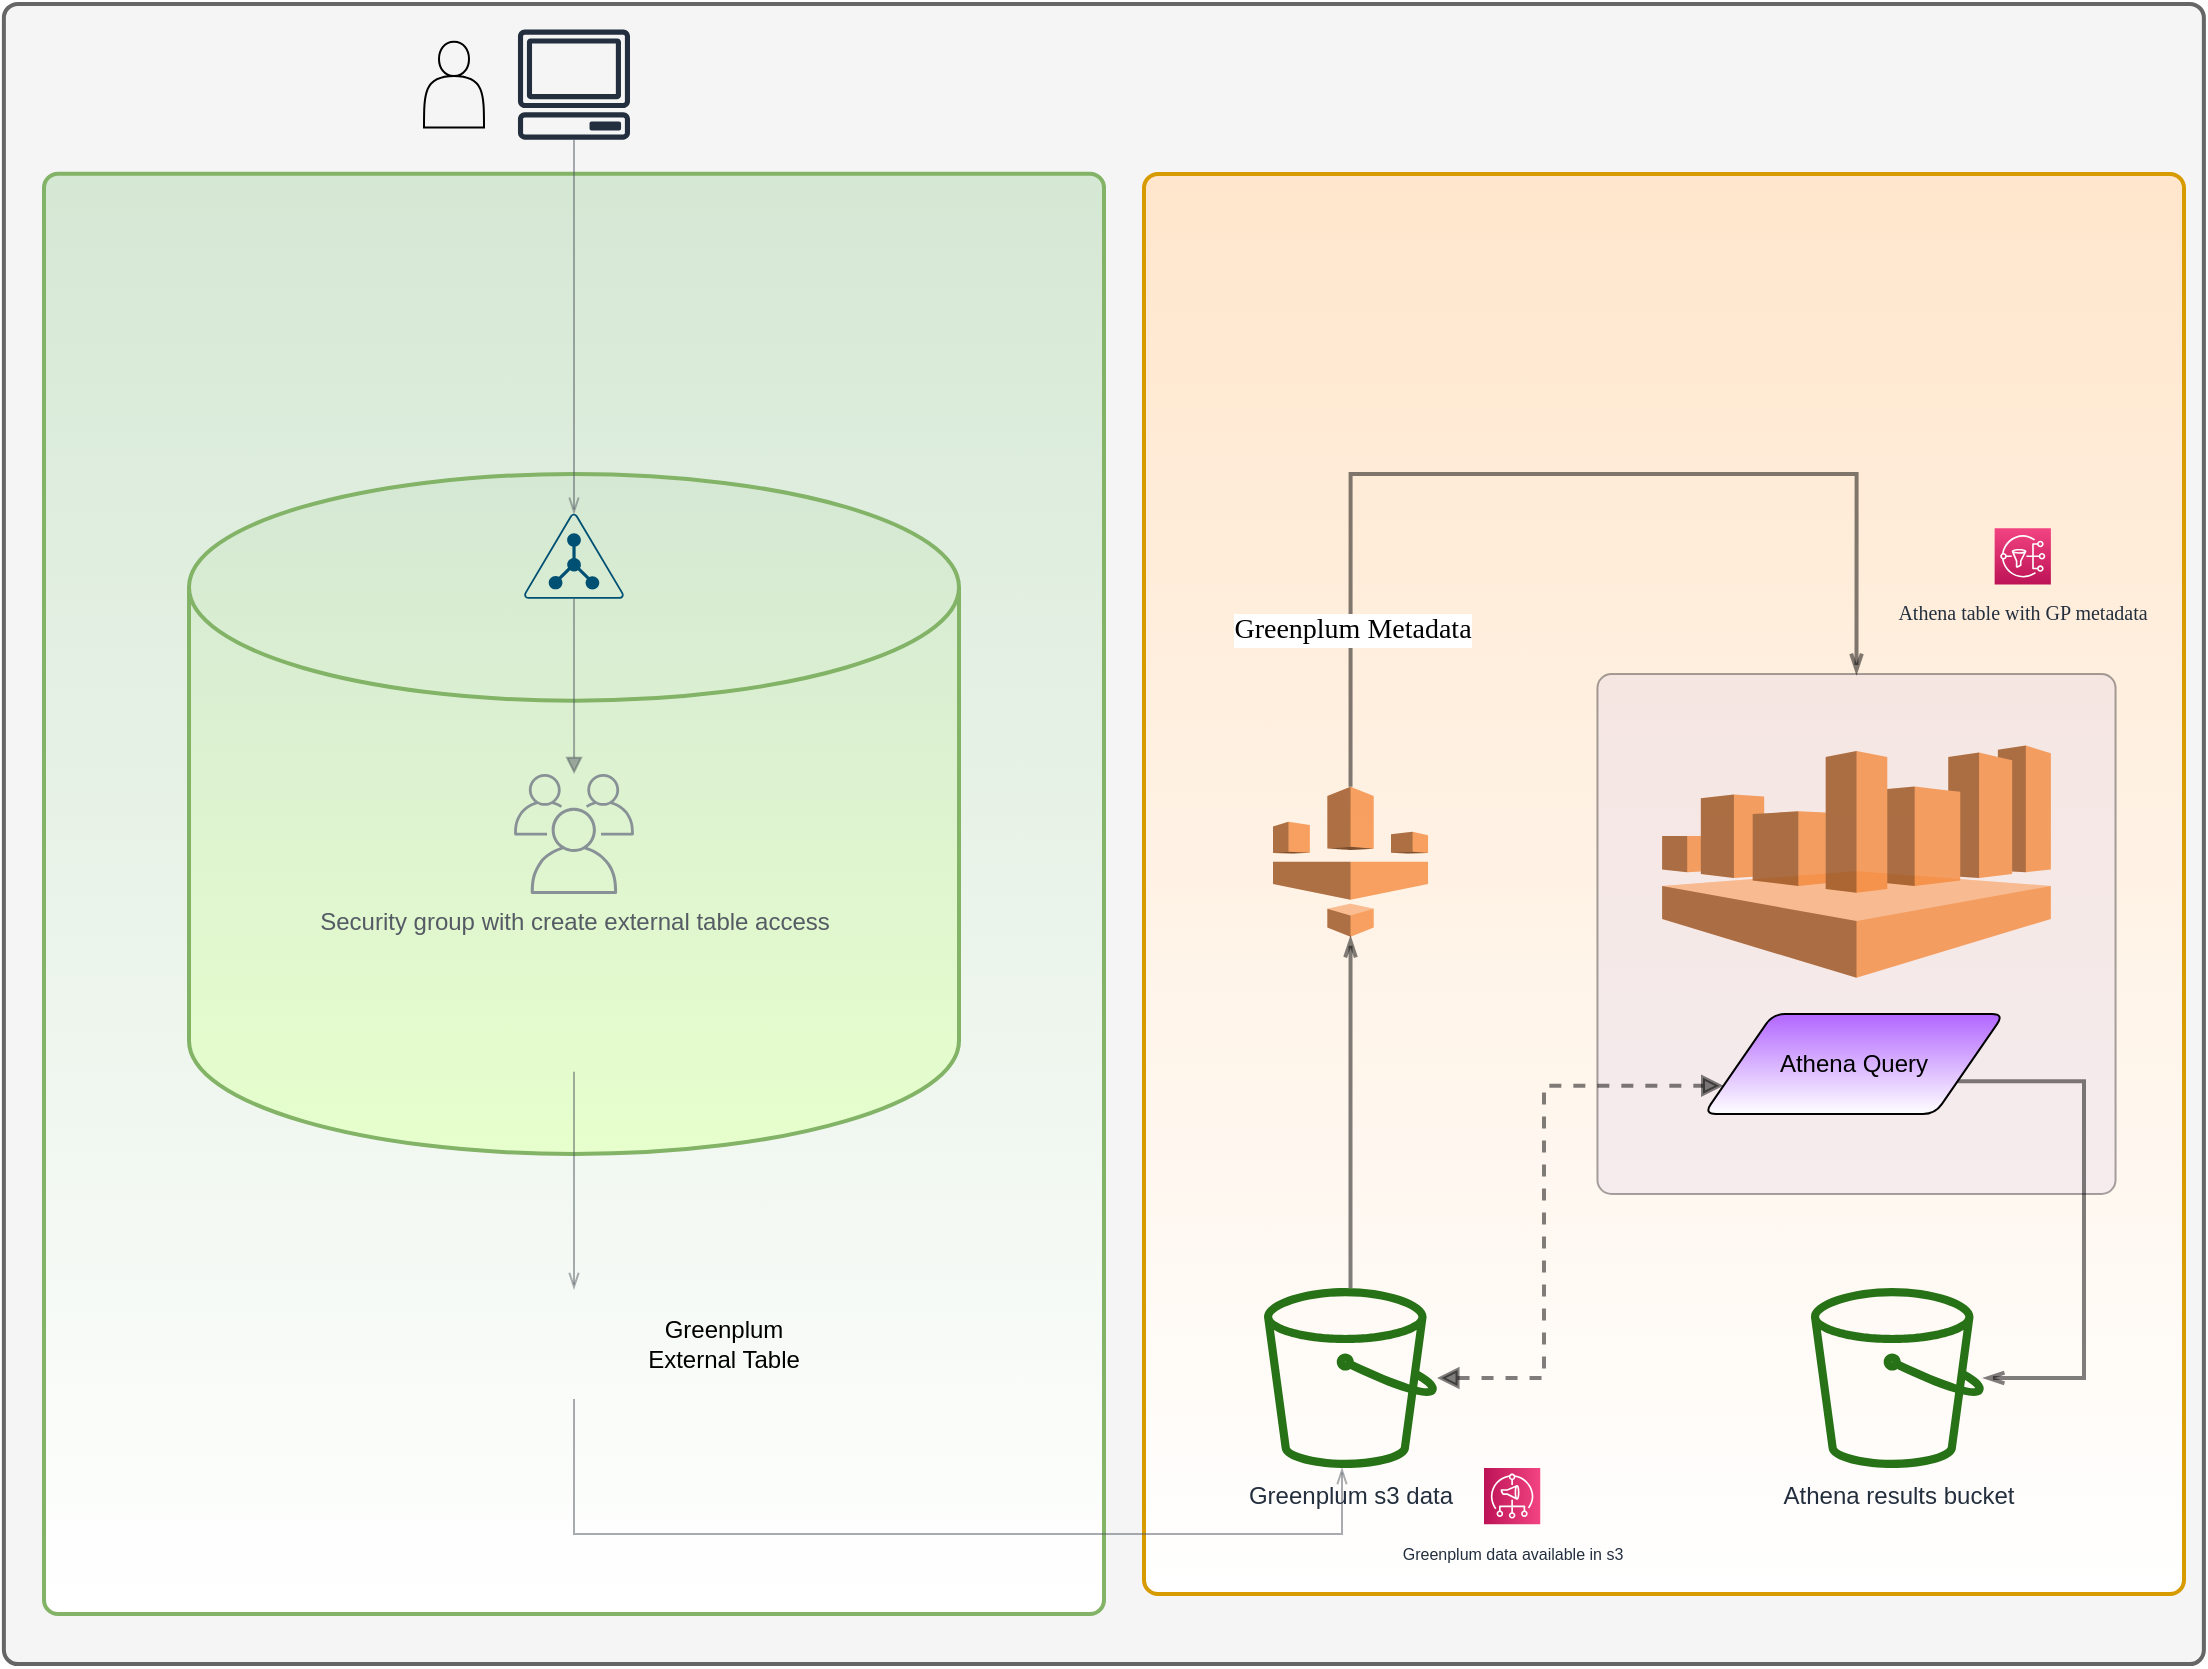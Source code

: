 <mxfile version="12.4.9" type="github">
  <diagram id="5Hu7Rquyqc3oWw3ipiqS" name="Page-1">
    <mxGraphModel dx="3622" dy="7562" grid="1" gridSize="10" guides="1" tooltips="1" connect="1" arrows="1" fold="1" page="1" pageScale="1" pageWidth="1100" pageHeight="850" math="0" shadow="0">
      <root>
        <mxCell id="0"/>
        <mxCell id="1" parent="0"/>
        <mxCell id="pfumcLfzdJ8hB6SPmto9-122" value="" style="rounded=1;whiteSpace=wrap;html=1;absoluteArcSize=1;arcSize=14;strokeWidth=2;labelBackgroundColor=none;fontSize=12;fillColor=#f5f5f5;strokeColor=#666666;fontColor=#333333;gradientColor=none;gradientDirection=east;" vertex="1" parent="1">
          <mxGeometry x="-1100.06" y="-6795.06" width="1100" height="830.12" as="geometry"/>
        </mxCell>
        <mxCell id="pfumcLfzdJ8hB6SPmto9-97" value="" style="rounded=1;whiteSpace=wrap;html=1;absoluteArcSize=1;arcSize=14;strokeWidth=2;labelBackgroundColor=none;fillColor=#ffe6cc;fontSize=12;strokeColor=#d79b00;gradientColor=#ffffff;" vertex="1" parent="1">
          <mxGeometry x="-530" y="-6710" width="520" height="710" as="geometry"/>
        </mxCell>
        <mxCell id="pfumcLfzdJ8hB6SPmto9-176" value="" style="rounded=1;whiteSpace=wrap;html=1;absoluteArcSize=1;arcSize=14;strokeWidth=1;labelBackgroundColor=none;fillColor=#e1d5e7;fontSize=12;opacity=35;strokeColor=#000000;" vertex="1" parent="1">
          <mxGeometry x="-303.28" y="-6460" width="259.06" height="260" as="geometry"/>
        </mxCell>
        <mxCell id="pfumcLfzdJ8hB6SPmto9-98" value="" style="rounded=1;whiteSpace=wrap;html=1;absoluteArcSize=1;arcSize=14;strokeWidth=2;labelBackgroundColor=none;fillColor=#d5e8d4;fontSize=12;strokeColor=#82b366;gradientColor=#ffffff;" vertex="1" parent="1">
          <mxGeometry x="-1080" y="-6710.12" width="530" height="720.12" as="geometry"/>
        </mxCell>
        <mxCell id="tzoMgsybaCTW6t5TssvO-33" value="" style="strokeWidth=2;html=1;shape=mxgraph.flowchart.database;whiteSpace=wrap;fillColor=#d5e8d4;strokeColor=#82b366;gradientColor=#E6FFCC;" parent="1" vertex="1">
          <mxGeometry x="-1007.5" y="-6560" width="385" height="340" as="geometry"/>
        </mxCell>
        <mxCell id="SyCFYfF8Eu6jpnVWFIkm-112" value="" style="outlineConnect=0;dashed=0;verticalLabelPosition=bottom;verticalAlign=top;align=center;html=1;shape=mxgraph.aws3.athena;fillColor=#F58534;gradientColor=none;labelBackgroundColor=#FFE6CC;strokeColor=#9933FF;strokeWidth=2;fontSize=16;opacity=75;" parent="1" vertex="1">
          <mxGeometry x="-270.94" y="-6424.19" width="194.38" height="116.12" as="geometry"/>
        </mxCell>
        <mxCell id="pfumcLfzdJ8hB6SPmto9-83" value="Security group with create external table access&lt;br&gt;" style="outlineConnect=0;gradientColor=none;fontColor=#545B64;strokeColor=none;fillColor=#879196;dashed=0;verticalLabelPosition=bottom;verticalAlign=top;align=center;html=1;fontSize=12;fontStyle=0;aspect=fixed;shape=mxgraph.aws4.illustration_users;pointerEvents=1;labelBackgroundColor=none;" vertex="1" parent="1">
          <mxGeometry x="-845" y="-6410" width="60" height="60" as="geometry"/>
        </mxCell>
        <mxCell id="pfumcLfzdJ8hB6SPmto9-86" value="" style="shape=image;html=1;verticalAlign=top;verticalLabelPosition=bottom;labelBackgroundColor=#ffffff;imageAspect=0;aspect=fixed;image=https://cdn2.iconfinder.com/data/icons/freecns-cumulus/16/519904-098_Spreadsheet-128.png" vertex="1" parent="1">
          <mxGeometry x="-842.5" y="-6316.12" width="55" height="55" as="geometry"/>
        </mxCell>
        <mxCell id="pfumcLfzdJ8hB6SPmto9-87" value="" style="outlineConnect=0;fontColor=#232F3E;gradientColor=none;fillColor=#232F3E;strokeColor=none;dashed=0;verticalLabelPosition=bottom;verticalAlign=top;align=center;html=1;fontSize=12;fontStyle=0;aspect=fixed;pointerEvents=1;shape=mxgraph.aws4.client;labelBackgroundColor=none;" vertex="1" parent="1">
          <mxGeometry x="-843.26" y="-6782.24" width="56.51" height="55.06" as="geometry"/>
        </mxCell>
        <mxCell id="pfumcLfzdJ8hB6SPmto9-88" value="" style="shape=actor;whiteSpace=wrap;html=1;labelBackgroundColor=none;strokeColor=#000000;strokeWidth=1;fillColor=none;gradientColor=#ffffff;fontSize=12;" vertex="1" parent="1">
          <mxGeometry x="-890" y="-6776.12" width="30" height="42.82" as="geometry"/>
        </mxCell>
        <mxCell id="pfumcLfzdJ8hB6SPmto9-89" value="" style="points=[[0.5,0,0],[0.765,0.48,0],[0.99,0.98,0],[0.5,1,0],[0.01,0.98,0],[0.235,0.48,0]];verticalLabelPosition=bottom;html=1;verticalAlign=top;aspect=fixed;align=center;pointerEvents=1;shape=mxgraph.cisco19.ldap;fillColor=#005073;strokeColor=none;labelBackgroundColor=none;fontSize=12;" vertex="1" parent="1">
          <mxGeometry x="-840" y="-6540.12" width="50" height="42.5" as="geometry"/>
        </mxCell>
        <mxCell id="pfumcLfzdJ8hB6SPmto9-92" value="" style="edgeStyle=orthogonalEdgeStyle;html=1;endArrow=openThin;elbow=vertical;startArrow=none;endFill=0;strokeColor=#545B64;rounded=0;fontSize=12;opacity=50;entryX=0.5;entryY=0;entryDx=0;entryDy=0;entryPerimeter=0;" edge="1" parent="1" source="pfumcLfzdJ8hB6SPmto9-87" target="pfumcLfzdJ8hB6SPmto9-89">
          <mxGeometry width="100" relative="1" as="geometry">
            <mxPoint x="-1070.59" y="-6010.12" as="sourcePoint"/>
            <mxPoint x="-970.59" y="-6010.12" as="targetPoint"/>
          </mxGeometry>
        </mxCell>
        <mxCell id="pfumcLfzdJ8hB6SPmto9-93" value="" style="edgeStyle=orthogonalEdgeStyle;html=1;endArrow=block;elbow=vertical;startArrow=none;endFill=1;strokeColor=#545B64;rounded=0;fontSize=12;opacity=50;exitX=0.5;exitY=1;exitDx=0;exitDy=0;exitPerimeter=0;" edge="1" parent="1" source="pfumcLfzdJ8hB6SPmto9-89" target="pfumcLfzdJ8hB6SPmto9-83">
          <mxGeometry width="100" relative="1" as="geometry">
            <mxPoint x="-1070.59" y="-6010.12" as="sourcePoint"/>
            <mxPoint x="-970.59" y="-6010.12" as="targetPoint"/>
          </mxGeometry>
        </mxCell>
        <mxCell id="pfumcLfzdJ8hB6SPmto9-99" value="" style="edgeStyle=orthogonalEdgeStyle;html=1;endArrow=none;elbow=vertical;startArrow=openThin;startFill=0;strokeColor=#545B64;rounded=0;fontSize=12;opacity=50;entryX=0.5;entryY=1;entryDx=0;entryDy=0;" edge="1" parent="1" source="pfumcLfzdJ8hB6SPmto9-144" target="pfumcLfzdJ8hB6SPmto9-124">
          <mxGeometry width="100" relative="1" as="geometry">
            <mxPoint x="-449" y="-6260" as="sourcePoint"/>
            <mxPoint x="-764.765" y="-6090.118" as="targetPoint"/>
            <Array as="points">
              <mxPoint x="-431" y="-6030"/>
              <mxPoint x="-815" y="-6030"/>
            </Array>
          </mxGeometry>
        </mxCell>
        <mxCell id="SyCFYfF8Eu6jpnVWFIkm-114" value="" style="outlineConnect=0;dashed=0;verticalLabelPosition=bottom;verticalAlign=top;align=center;html=1;shape=mxgraph.aws3.glue;fillColor=#F58534;gradientColor=none;labelBackgroundColor=#FFE6CC;strokeColor=#9933FF;strokeWidth=2;fontSize=16;opacity=75;" parent="1" vertex="1">
          <mxGeometry x="-465.49" y="-6403.68" width="77.52" height="75.11" as="geometry"/>
        </mxCell>
        <mxCell id="pfumcLfzdJ8hB6SPmto9-111" value="" style="edgeStyle=orthogonalEdgeStyle;html=1;endArrow=openThin;elbow=vertical;startArrow=none;endFill=0;strokeColor=#545B64;rounded=0;fontSize=12;opacity=50;exitX=0.5;exitY=1;exitDx=0;exitDy=0;entryX=0.5;entryY=0;entryDx=0;entryDy=0;" edge="1" parent="1" source="pfumcLfzdJ8hB6SPmto9-86" target="pfumcLfzdJ8hB6SPmto9-124">
          <mxGeometry width="100" relative="1" as="geometry">
            <mxPoint x="-1080" y="-6020" as="sourcePoint"/>
            <mxPoint x="-815" y="-6141" as="targetPoint"/>
          </mxGeometry>
        </mxCell>
        <mxCell id="pfumcLfzdJ8hB6SPmto9-112" value="Greenplum External Table" style="text;html=1;strokeColor=none;fillColor=none;align=center;verticalAlign=middle;whiteSpace=wrap;rounded=0;labelBackgroundColor=none;fontSize=12;rotation=0;" vertex="1" parent="1">
          <mxGeometry x="-790" y="-6135" width="100" height="20" as="geometry"/>
        </mxCell>
        <mxCell id="pfumcLfzdJ8hB6SPmto9-124" value="" style="shape=image;html=1;verticalAlign=top;verticalLabelPosition=bottom;labelBackgroundColor=#ffffff;imageAspect=0;aspect=fixed;image=https://cdn2.iconfinder.com/data/icons/freecns-cumulus/16/519904-098_Spreadsheet-128.png" vertex="1" parent="1">
          <mxGeometry x="-842.5" y="-6152.5" width="55" height="55" as="geometry"/>
        </mxCell>
        <mxCell id="pfumcLfzdJ8hB6SPmto9-139" value="&lt;font style=&quot;font-size: 8px&quot;&gt;Greenplum data available in s3&lt;/font&gt;" style="outlineConnect=0;fontColor=#232F3E;gradientColor=#F34482;gradientDirection=north;fillColor=#BC1356;strokeColor=#ffffff;dashed=0;verticalLabelPosition=bottom;verticalAlign=top;align=center;html=1;fontSize=12;fontStyle=0;aspect=fixed;shape=mxgraph.aws4.resourceIcon;resIcon=mxgraph.aws4.sns;labelBackgroundColor=none;direction=south;" vertex="1" parent="1">
          <mxGeometry x="-360" y="-6063" width="28.12" height="28.12" as="geometry"/>
        </mxCell>
        <mxCell id="pfumcLfzdJ8hB6SPmto9-144" value="Greenplum s3 data" style="outlineConnect=0;fontColor=#232F3E;gradientColor=none;fillColor=#277116;strokeColor=none;dashed=0;verticalLabelPosition=bottom;verticalAlign=top;align=center;html=1;fontSize=12;fontStyle=0;aspect=fixed;pointerEvents=1;shape=mxgraph.aws4.bucket;labelBackgroundColor=none;" vertex="1" parent="1">
          <mxGeometry x="-470" y="-6153" width="86.54" height="90" as="geometry"/>
        </mxCell>
        <mxCell id="pfumcLfzdJ8hB6SPmto9-159" value="" style="edgeStyle=orthogonalEdgeStyle;html=1;endArrow=openThin;elbow=vertical;startArrow=none;endFill=0;strokeColor=#000000;rounded=0;fontSize=12;opacity=50;exitX=0.5;exitY=0;exitDx=0;exitDy=0;exitPerimeter=0;entryX=0.5;entryY=0;entryDx=0;entryDy=0;strokeWidth=2;" edge="1" parent="1" source="SyCFYfF8Eu6jpnVWFIkm-114" target="pfumcLfzdJ8hB6SPmto9-176">
          <mxGeometry width="100" relative="1" as="geometry">
            <mxPoint x="-1100" y="-6048" as="sourcePoint"/>
            <mxPoint x="-1000" y="-6048" as="targetPoint"/>
            <Array as="points">
              <mxPoint x="-427" y="-6560"/>
              <mxPoint x="-174" y="-6560"/>
            </Array>
          </mxGeometry>
        </mxCell>
        <mxCell id="pfumcLfzdJ8hB6SPmto9-160" value="" style="edgeStyle=orthogonalEdgeStyle;html=1;endArrow=openThin;elbow=vertical;startArrow=none;endFill=0;strokeColor=#000000;rounded=0;fontSize=12;opacity=50;entryX=0.5;entryY=1;entryDx=0;entryDy=0;entryPerimeter=0;strokeWidth=2;" edge="1" parent="1" source="pfumcLfzdJ8hB6SPmto9-144" target="SyCFYfF8Eu6jpnVWFIkm-114">
          <mxGeometry width="100" relative="1" as="geometry">
            <mxPoint x="-441" y="-6558" as="sourcePoint"/>
            <mxPoint x="-260" y="-6738" as="targetPoint"/>
            <Array as="points"/>
          </mxGeometry>
        </mxCell>
        <mxCell id="pfumcLfzdJ8hB6SPmto9-163" value="&lt;font face=&quot;Georgia&quot; style=&quot;font-size: 14px&quot;&gt;Greenplum Metadata&lt;/font&gt;" style="text;html=1;align=center;verticalAlign=middle;resizable=0;points=[];labelBackgroundColor=#ffffff;fontSize=12;" vertex="1" connectable="0" parent="pfumcLfzdJ8hB6SPmto9-160">
          <mxGeometry x="0.285" y="-1" relative="1" as="geometry">
            <mxPoint x="-0.72" y="-215.97" as="offset"/>
          </mxGeometry>
        </mxCell>
        <mxCell id="pfumcLfzdJ8hB6SPmto9-161" value="Athena results bucket" style="outlineConnect=0;fontColor=#232F3E;gradientColor=none;fillColor=#277116;strokeColor=none;dashed=0;verticalLabelPosition=bottom;verticalAlign=top;align=center;html=1;fontSize=12;fontStyle=0;aspect=fixed;pointerEvents=1;shape=mxgraph.aws4.bucket;labelBackgroundColor=none;" vertex="1" parent="1">
          <mxGeometry x="-196.54" y="-6153" width="86.54" height="90" as="geometry"/>
        </mxCell>
        <mxCell id="pfumcLfzdJ8hB6SPmto9-164" value="&lt;font face=&quot;Georgia&quot; style=&quot;font-size: 10px&quot;&gt;Athena table with GP metadata&lt;/font&gt;" style="outlineConnect=0;fontColor=#232F3E;gradientColor=#F34482;gradientDirection=north;fillColor=#BC1356;strokeColor=#ffffff;dashed=0;verticalLabelPosition=bottom;verticalAlign=top;align=center;html=1;fontSize=12;fontStyle=0;aspect=fixed;shape=mxgraph.aws4.resourceIcon;resIcon=mxgraph.aws4.sns;labelBackgroundColor=none;" vertex="1" parent="1">
          <mxGeometry x="-104.68" y="-6532.93" width="28.12" height="28.12" as="geometry"/>
        </mxCell>
        <mxCell id="pfumcLfzdJ8hB6SPmto9-174" value="Athena Query" style="shape=parallelogram;html=1;strokeWidth=1;perimeter=parallelogramPerimeter;whiteSpace=wrap;rounded=1;arcSize=12;size=0.23;labelBackgroundColor=none;fillColor=#B266FF;fontSize=12;strokeColor=#000000;gradientColor=#ffffff;" vertex="1" parent="1">
          <mxGeometry x="-250" y="-6290" width="150" height="50" as="geometry"/>
        </mxCell>
        <mxCell id="pfumcLfzdJ8hB6SPmto9-179" value="" style="edgeStyle=orthogonalEdgeStyle;html=1;endArrow=none;elbow=vertical;startArrow=openThin;startFill=0;strokeColor=#000000;rounded=0;fontSize=12;opacity=50;strokeWidth=2;entryX=1;entryY=0.75;entryDx=0;entryDy=0;" edge="1" parent="1" source="pfumcLfzdJ8hB6SPmto9-161" target="pfumcLfzdJ8hB6SPmto9-174">
          <mxGeometry width="100" relative="1" as="geometry">
            <mxPoint x="-373.46" y="-6098" as="sourcePoint"/>
            <mxPoint x="-224" y="-6251" as="targetPoint"/>
            <Array as="points">
              <mxPoint x="-60" y="-6108"/>
              <mxPoint x="-60" y="-6256"/>
            </Array>
          </mxGeometry>
        </mxCell>
        <mxCell id="pfumcLfzdJ8hB6SPmto9-180" value="" style="edgeStyle=orthogonalEdgeStyle;html=1;endArrow=block;elbow=vertical;startArrow=block;startFill=1;endFill=1;strokeColor=#000000;rounded=0;dashed=1;fontSize=12;opacity=50;entryX=0;entryY=0.75;entryDx=0;entryDy=0;strokeWidth=2;" edge="1" parent="1" source="pfumcLfzdJ8hB6SPmto9-144" target="pfumcLfzdJ8hB6SPmto9-174">
          <mxGeometry width="100" relative="1" as="geometry">
            <mxPoint x="-1100" y="-5940" as="sourcePoint"/>
            <mxPoint x="-1000" y="-5940" as="targetPoint"/>
            <Array as="points">
              <mxPoint x="-330" y="-6108"/>
              <mxPoint x="-330" y="-6254"/>
            </Array>
          </mxGeometry>
        </mxCell>
      </root>
    </mxGraphModel>
  </diagram>
</mxfile>
